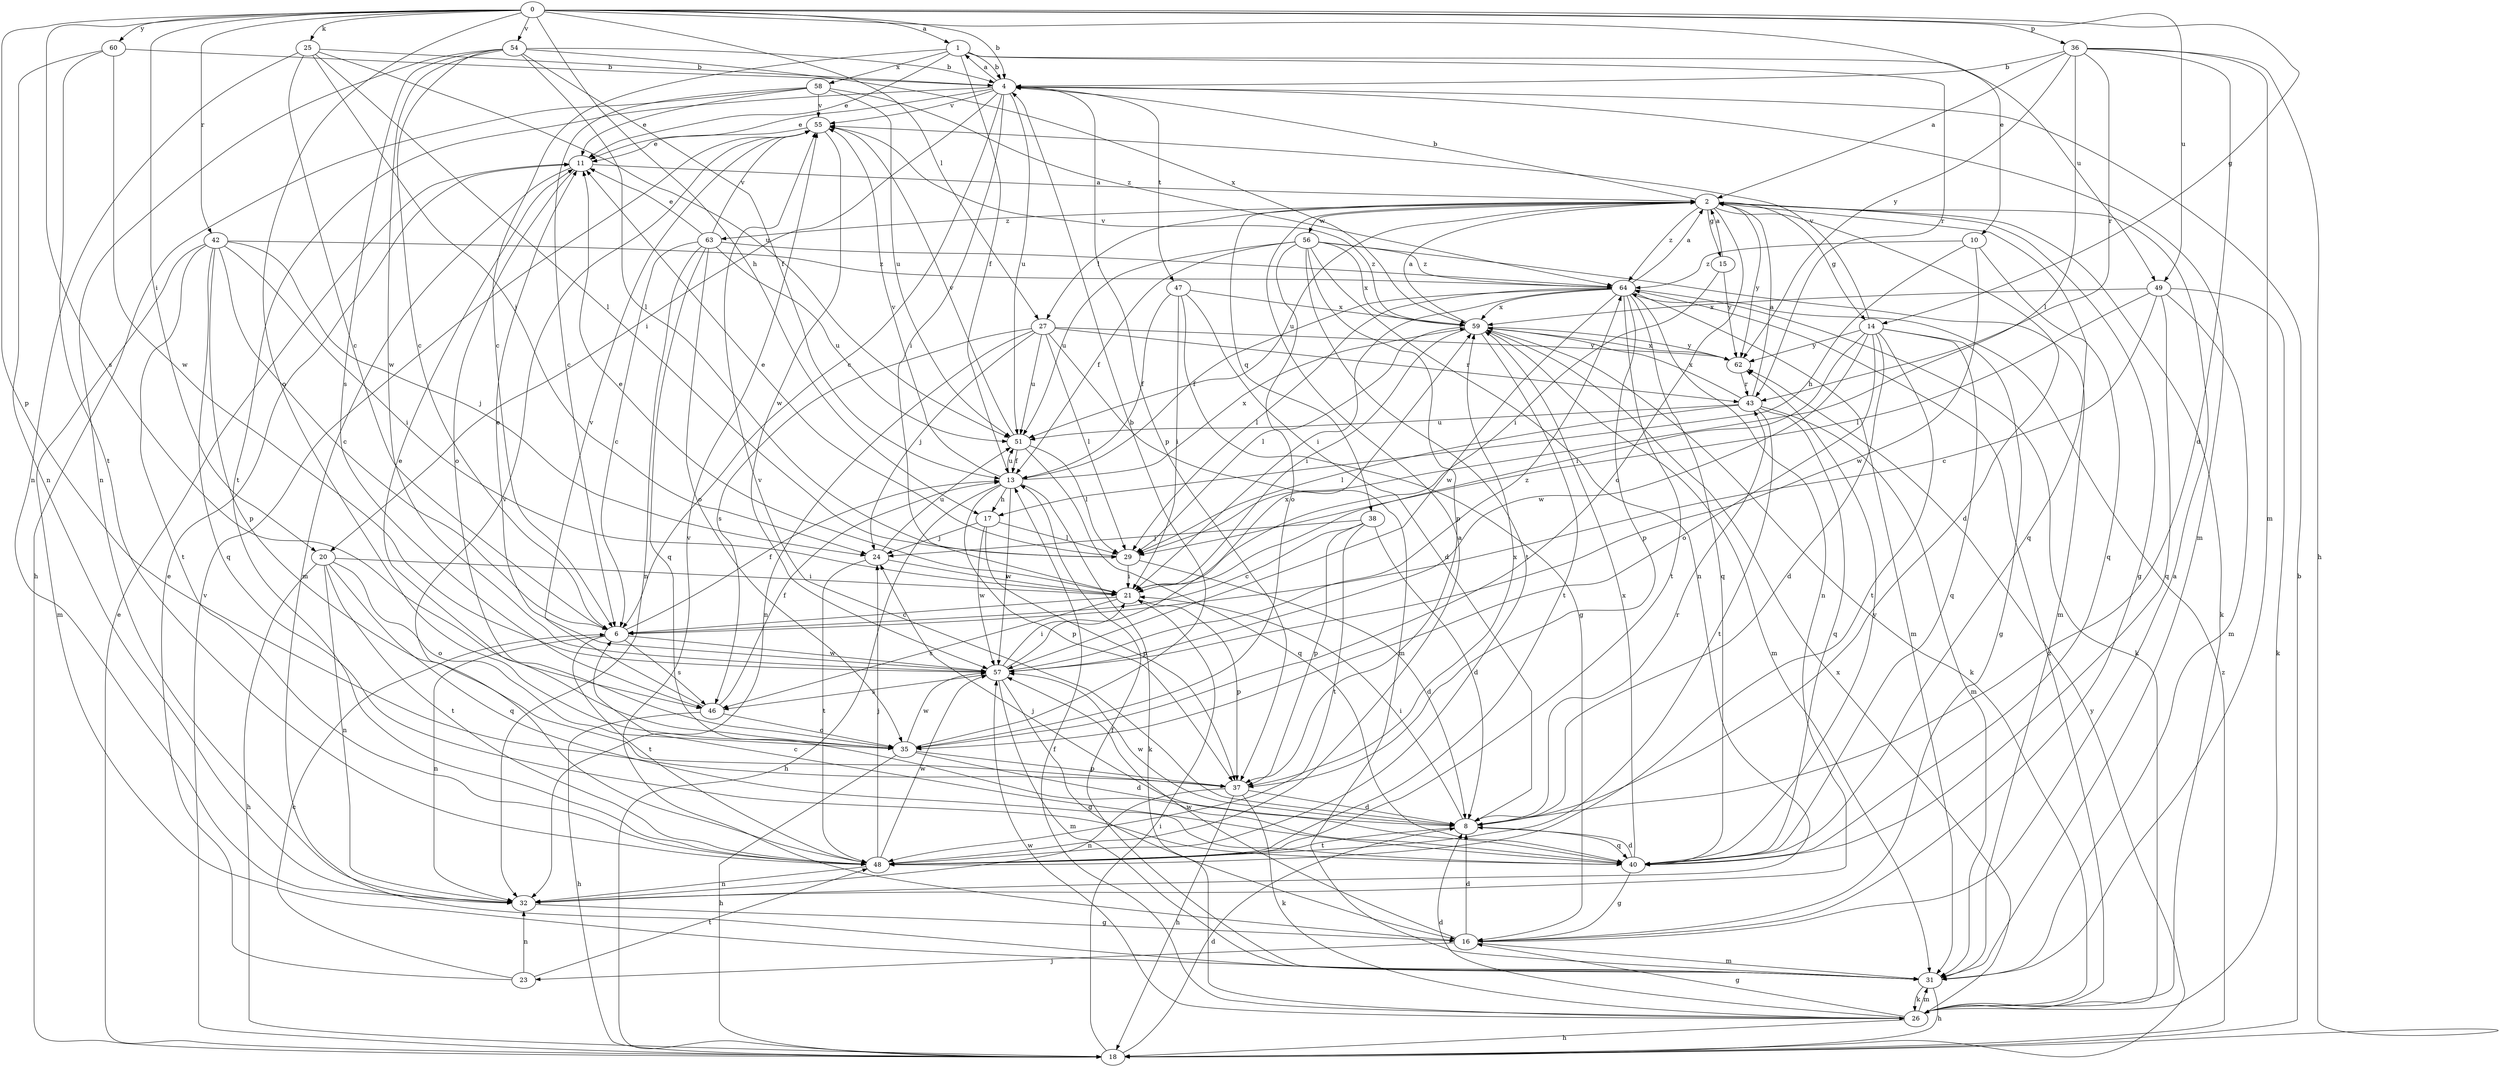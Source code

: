 strict digraph  {
0;
1;
2;
4;
6;
8;
10;
11;
13;
14;
15;
16;
17;
18;
20;
21;
23;
24;
25;
26;
27;
29;
31;
32;
35;
36;
37;
38;
40;
42;
43;
46;
47;
48;
49;
51;
54;
55;
56;
57;
58;
59;
60;
62;
63;
64;
0 -> 1  [label=a];
0 -> 4  [label=b];
0 -> 10  [label=e];
0 -> 14  [label=g];
0 -> 17  [label=h];
0 -> 20  [label=i];
0 -> 25  [label=k];
0 -> 27  [label=l];
0 -> 35  [label=o];
0 -> 36  [label=p];
0 -> 37  [label=p];
0 -> 42  [label=r];
0 -> 46  [label=s];
0 -> 49  [label=u];
0 -> 54  [label=v];
0 -> 60  [label=y];
1 -> 4  [label=b];
1 -> 6  [label=c];
1 -> 11  [label=e];
1 -> 13  [label=f];
1 -> 43  [label=r];
1 -> 49  [label=u];
1 -> 58  [label=x];
2 -> 4  [label=b];
2 -> 8  [label=d];
2 -> 14  [label=g];
2 -> 15  [label=g];
2 -> 16  [label=g];
2 -> 26  [label=k];
2 -> 27  [label=l];
2 -> 35  [label=o];
2 -> 38  [label=q];
2 -> 40  [label=q];
2 -> 51  [label=u];
2 -> 56  [label=w];
2 -> 62  [label=y];
2 -> 63  [label=z];
2 -> 64  [label=z];
4 -> 1  [label=a];
4 -> 6  [label=c];
4 -> 11  [label=e];
4 -> 20  [label=i];
4 -> 21  [label=i];
4 -> 31  [label=m];
4 -> 37  [label=p];
4 -> 47  [label=t];
4 -> 48  [label=t];
4 -> 51  [label=u];
4 -> 55  [label=v];
6 -> 13  [label=f];
6 -> 32  [label=n];
6 -> 46  [label=s];
6 -> 48  [label=t];
6 -> 57  [label=w];
8 -> 21  [label=i];
8 -> 40  [label=q];
8 -> 43  [label=r];
8 -> 48  [label=t];
8 -> 55  [label=v];
8 -> 57  [label=w];
10 -> 17  [label=h];
10 -> 40  [label=q];
10 -> 57  [label=w];
10 -> 64  [label=z];
11 -> 2  [label=a];
11 -> 31  [label=m];
11 -> 35  [label=o];
13 -> 17  [label=h];
13 -> 18  [label=h];
13 -> 26  [label=k];
13 -> 37  [label=p];
13 -> 51  [label=u];
13 -> 55  [label=v];
13 -> 57  [label=w];
13 -> 59  [label=x];
14 -> 8  [label=d];
14 -> 16  [label=g];
14 -> 21  [label=i];
14 -> 35  [label=o];
14 -> 40  [label=q];
14 -> 48  [label=t];
14 -> 55  [label=v];
14 -> 57  [label=w];
14 -> 62  [label=y];
15 -> 2  [label=a];
15 -> 21  [label=i];
15 -> 62  [label=y];
16 -> 2  [label=a];
16 -> 8  [label=d];
16 -> 23  [label=j];
16 -> 31  [label=m];
16 -> 55  [label=v];
16 -> 57  [label=w];
17 -> 24  [label=j];
17 -> 29  [label=l];
17 -> 37  [label=p];
17 -> 57  [label=w];
18 -> 4  [label=b];
18 -> 8  [label=d];
18 -> 11  [label=e];
18 -> 21  [label=i];
18 -> 55  [label=v];
18 -> 62  [label=y];
18 -> 64  [label=z];
20 -> 18  [label=h];
20 -> 21  [label=i];
20 -> 32  [label=n];
20 -> 35  [label=o];
20 -> 40  [label=q];
20 -> 48  [label=t];
21 -> 6  [label=c];
21 -> 11  [label=e];
21 -> 37  [label=p];
21 -> 46  [label=s];
23 -> 6  [label=c];
23 -> 11  [label=e];
23 -> 32  [label=n];
23 -> 48  [label=t];
24 -> 21  [label=i];
24 -> 48  [label=t];
24 -> 51  [label=u];
25 -> 4  [label=b];
25 -> 6  [label=c];
25 -> 24  [label=j];
25 -> 29  [label=l];
25 -> 32  [label=n];
25 -> 51  [label=u];
26 -> 8  [label=d];
26 -> 13  [label=f];
26 -> 16  [label=g];
26 -> 18  [label=h];
26 -> 31  [label=m];
26 -> 57  [label=w];
26 -> 59  [label=x];
26 -> 64  [label=z];
27 -> 24  [label=j];
27 -> 29  [label=l];
27 -> 31  [label=m];
27 -> 32  [label=n];
27 -> 43  [label=r];
27 -> 46  [label=s];
27 -> 51  [label=u];
27 -> 62  [label=y];
29 -> 8  [label=d];
29 -> 11  [label=e];
29 -> 21  [label=i];
31 -> 13  [label=f];
31 -> 18  [label=h];
31 -> 26  [label=k];
32 -> 16  [label=g];
35 -> 4  [label=b];
35 -> 8  [label=d];
35 -> 11  [label=e];
35 -> 18  [label=h];
35 -> 37  [label=p];
35 -> 57  [label=w];
36 -> 2  [label=a];
36 -> 4  [label=b];
36 -> 8  [label=d];
36 -> 18  [label=h];
36 -> 29  [label=l];
36 -> 31  [label=m];
36 -> 43  [label=r];
36 -> 62  [label=y];
37 -> 8  [label=d];
37 -> 18  [label=h];
37 -> 26  [label=k];
37 -> 32  [label=n];
37 -> 59  [label=x];
38 -> 6  [label=c];
38 -> 8  [label=d];
38 -> 24  [label=j];
38 -> 37  [label=p];
38 -> 48  [label=t];
40 -> 6  [label=c];
40 -> 8  [label=d];
40 -> 16  [label=g];
40 -> 24  [label=j];
40 -> 59  [label=x];
40 -> 62  [label=y];
42 -> 6  [label=c];
42 -> 21  [label=i];
42 -> 24  [label=j];
42 -> 31  [label=m];
42 -> 37  [label=p];
42 -> 40  [label=q];
42 -> 48  [label=t];
42 -> 64  [label=z];
43 -> 2  [label=a];
43 -> 29  [label=l];
43 -> 31  [label=m];
43 -> 40  [label=q];
43 -> 48  [label=t];
43 -> 51  [label=u];
43 -> 59  [label=x];
46 -> 13  [label=f];
46 -> 18  [label=h];
46 -> 35  [label=o];
46 -> 55  [label=v];
47 -> 8  [label=d];
47 -> 13  [label=f];
47 -> 16  [label=g];
47 -> 21  [label=i];
47 -> 59  [label=x];
48 -> 2  [label=a];
48 -> 24  [label=j];
48 -> 32  [label=n];
48 -> 55  [label=v];
48 -> 57  [label=w];
49 -> 6  [label=c];
49 -> 26  [label=k];
49 -> 29  [label=l];
49 -> 31  [label=m];
49 -> 40  [label=q];
49 -> 59  [label=x];
51 -> 13  [label=f];
51 -> 29  [label=l];
51 -> 40  [label=q];
51 -> 55  [label=v];
54 -> 4  [label=b];
54 -> 6  [label=c];
54 -> 13  [label=f];
54 -> 29  [label=l];
54 -> 32  [label=n];
54 -> 46  [label=s];
54 -> 57  [label=w];
54 -> 59  [label=x];
55 -> 11  [label=e];
55 -> 57  [label=w];
56 -> 13  [label=f];
56 -> 31  [label=m];
56 -> 32  [label=n];
56 -> 35  [label=o];
56 -> 37  [label=p];
56 -> 48  [label=t];
56 -> 51  [label=u];
56 -> 59  [label=x];
56 -> 64  [label=z];
57 -> 11  [label=e];
57 -> 16  [label=g];
57 -> 21  [label=i];
57 -> 31  [label=m];
57 -> 46  [label=s];
57 -> 59  [label=x];
57 -> 64  [label=z];
58 -> 6  [label=c];
58 -> 11  [label=e];
58 -> 18  [label=h];
58 -> 51  [label=u];
58 -> 55  [label=v];
58 -> 64  [label=z];
59 -> 2  [label=a];
59 -> 21  [label=i];
59 -> 26  [label=k];
59 -> 29  [label=l];
59 -> 31  [label=m];
59 -> 48  [label=t];
59 -> 55  [label=v];
59 -> 62  [label=y];
60 -> 4  [label=b];
60 -> 32  [label=n];
60 -> 48  [label=t];
60 -> 57  [label=w];
62 -> 43  [label=r];
62 -> 59  [label=x];
63 -> 6  [label=c];
63 -> 11  [label=e];
63 -> 32  [label=n];
63 -> 35  [label=o];
63 -> 40  [label=q];
63 -> 51  [label=u];
63 -> 55  [label=v];
63 -> 64  [label=z];
64 -> 2  [label=a];
64 -> 13  [label=f];
64 -> 21  [label=i];
64 -> 26  [label=k];
64 -> 29  [label=l];
64 -> 31  [label=m];
64 -> 32  [label=n];
64 -> 37  [label=p];
64 -> 40  [label=q];
64 -> 48  [label=t];
64 -> 57  [label=w];
64 -> 59  [label=x];
}
